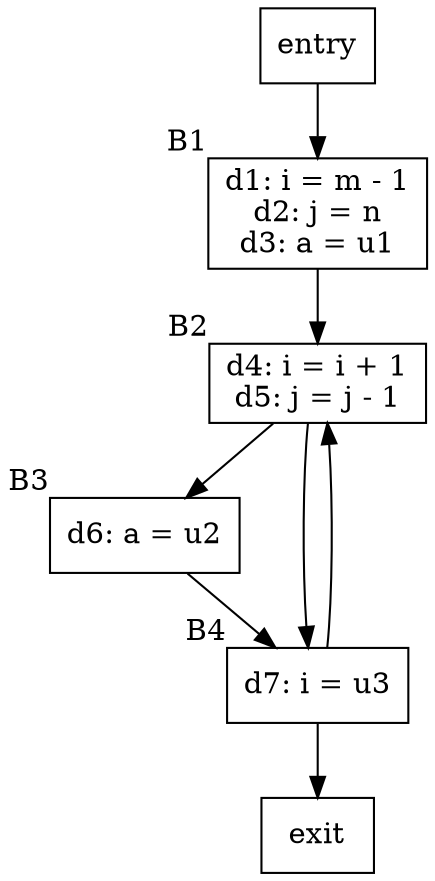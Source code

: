 digraph G {
    rankdir=TB;
    node [shape=rect];

    entry [label="entry", xlabel="", shape=rect];
    exit [label="exit", xlabel="", shape=rect];

    B1 [label="d1: i = m - 1\nd2: j = n\nd3: a = u1", xlabel="B1"];
    B2 [label="d4: i = i + 1\nd5: j = j - 1", xlabel="B2"];
    B3 [label="d6: a = u2", xlabel="B3"];
    B4 [label="d7: i = u3", xlabel="B4"];

    entry -> B1;
    B1 -> B2;
    B2 -> B3;
    B2 -> B4;
    B3 -> B4;
    B4 -> B2;
    B4 -> exit;
}

